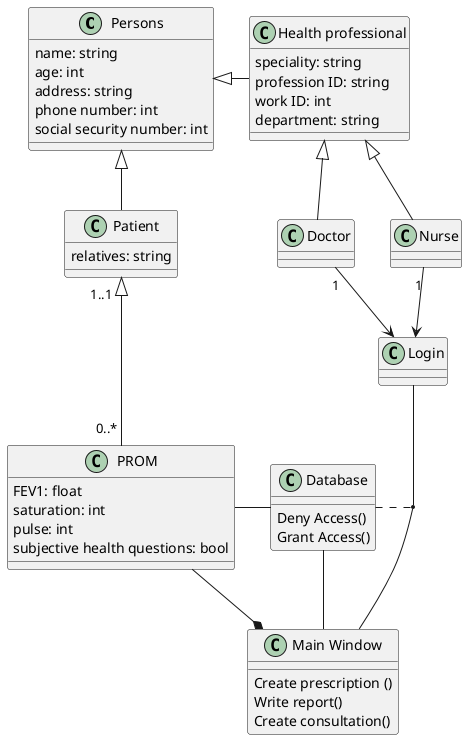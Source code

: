 @startuml
'https://plantuml.com/class-diagram

class "Persons" as persons
persons : name: string
persons : age: int
persons : address: string
persons : phone number: int
persons : social security number: int

class "PROM" as prom
prom : FEV1: float
prom : saturation: int
prom : pulse: int
prom : subjective health questions: bool

class "Patient" as patient
patient : relatives: string

class "Doctor" as doctor

class "Nurse" as nurse

class "Health professional" as HP
HP : speciality: string
HP : profession ID: string
HP : work ID: int
HP : department: string

class "Main Window" as MW
MW : Create prescription ()
MW : Write report()
MW : Create consultation()

class "Login" as login

class "Database" as db
db : Deny Access()
db : Grant Access()

persons <|- HP
persons <|-- patient
HP <|-- doctor
HP <|-- nurse
doctor "1"--> login
nurse "1" --> login
prom --* MW
db . (login,MW)
db -- MW
prom - db

patient "1..1  " <|-- "0..* " prom
@enduml